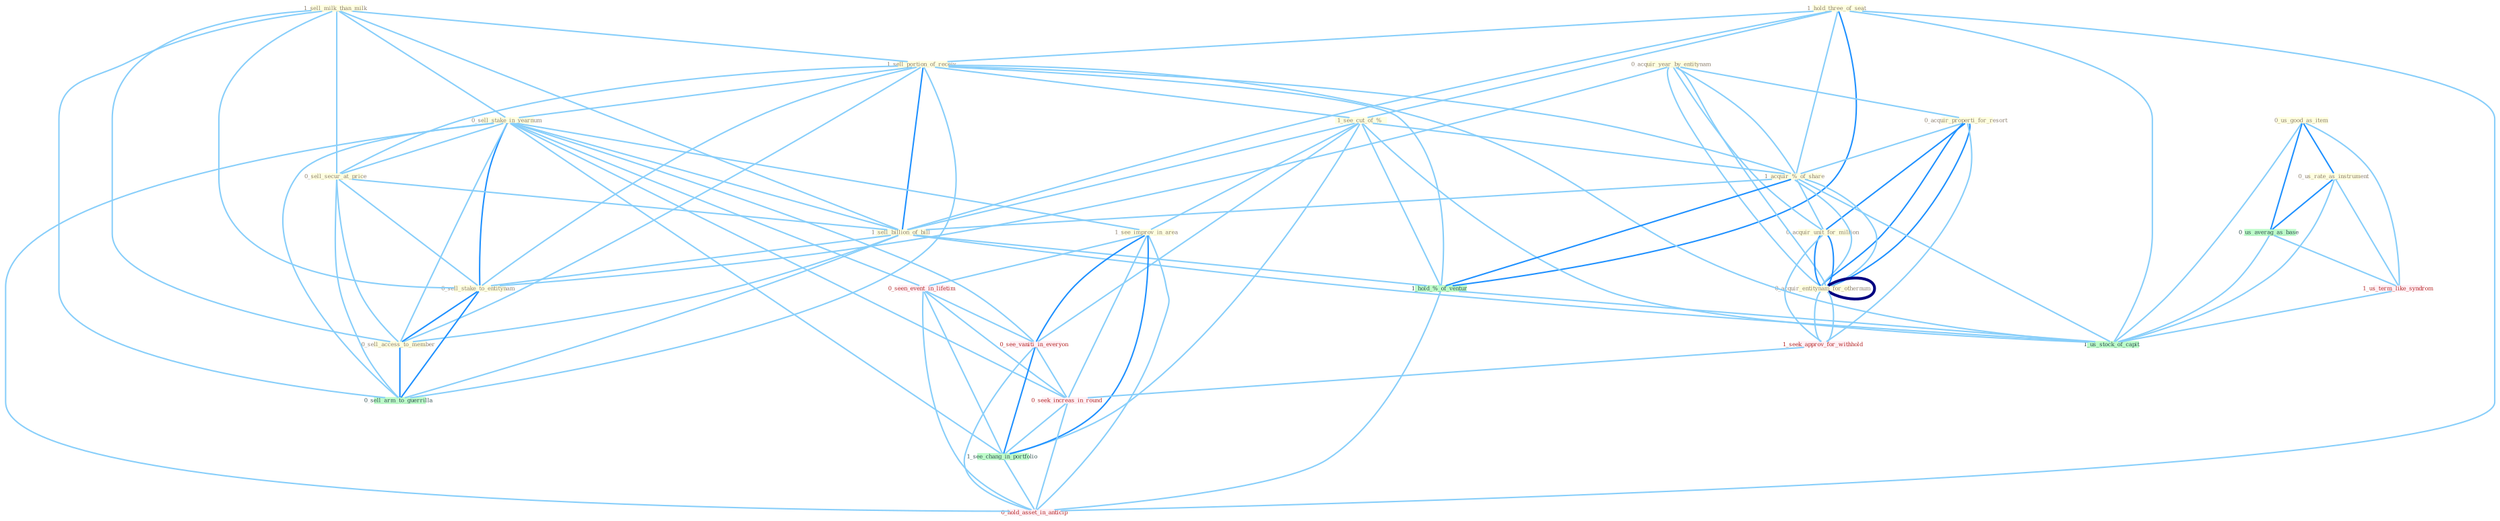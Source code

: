 Graph G{ 
    node
    [shape=polygon,style=filled,width=.5,height=.06,color="#BDFCC9",fixedsize=true,fontsize=4,
    fontcolor="#2f4f4f"];
    {node
    [color="#ffffe0", fontcolor="#8b7d6b"] "1_hold_three_of_seat " "0_acquir_year_by_entitynam " "1_sell_milk_than_milk " "1_sell_portion_of_receiv " "0_us_good_as_item " "0_acquir_properti_for_resort " "0_sell_stake_in_yearnum " "0_sell_secur_at_price " "1_see_cut_of_% " "1_acquir_%_of_share " "1_sell_billion_of_bill " "0_acquir_unit_for_million " "1_see_improv_in_area " "0_acquir_entitynam_for_othernum " "0_us_rate_as_instrument " "0_sell_stake_to_entitynam " "0_sell_access_to_member " "0_acquir_entitynam_for_othernum "}
{node [color="#fff0f5", fontcolor="#b22222"] "0_seen_event_in_lifetim " "1_us_term_like_syndrom " "1_seek_approv_for_withhold " "0_see_vaniti_in_everyon " "0_seek_increas_in_round " "0_hold_asset_in_anticip "}
edge [color="#B0E2FF"];

	"1_hold_three_of_seat " -- "1_sell_portion_of_receiv " [w="1", color="#87cefa" ];
	"1_hold_three_of_seat " -- "1_see_cut_of_% " [w="1", color="#87cefa" ];
	"1_hold_three_of_seat " -- "1_acquir_%_of_share " [w="1", color="#87cefa" ];
	"1_hold_three_of_seat " -- "1_sell_billion_of_bill " [w="1", color="#87cefa" ];
	"1_hold_three_of_seat " -- "1_hold_%_of_ventur " [w="2", color="#1e90ff" , len=0.8];
	"1_hold_three_of_seat " -- "1_us_stock_of_capit " [w="1", color="#87cefa" ];
	"1_hold_three_of_seat " -- "0_hold_asset_in_anticip " [w="1", color="#87cefa" ];
	"0_acquir_year_by_entitynam " -- "0_acquir_properti_for_resort " [w="1", color="#87cefa" ];
	"0_acquir_year_by_entitynam " -- "1_acquir_%_of_share " [w="1", color="#87cefa" ];
	"0_acquir_year_by_entitynam " -- "0_acquir_unit_for_million " [w="1", color="#87cefa" ];
	"0_acquir_year_by_entitynam " -- "0_acquir_entitynam_for_othernum " [w="1", color="#87cefa" ];
	"0_acquir_year_by_entitynam " -- "0_sell_stake_to_entitynam " [w="1", color="#87cefa" ];
	"0_acquir_year_by_entitynam " -- "0_acquir_entitynam_for_othernum " [w="1", color="#87cefa" ];
	"1_sell_milk_than_milk " -- "1_sell_portion_of_receiv " [w="1", color="#87cefa" ];
	"1_sell_milk_than_milk " -- "0_sell_stake_in_yearnum " [w="1", color="#87cefa" ];
	"1_sell_milk_than_milk " -- "0_sell_secur_at_price " [w="1", color="#87cefa" ];
	"1_sell_milk_than_milk " -- "1_sell_billion_of_bill " [w="1", color="#87cefa" ];
	"1_sell_milk_than_milk " -- "0_sell_stake_to_entitynam " [w="1", color="#87cefa" ];
	"1_sell_milk_than_milk " -- "0_sell_access_to_member " [w="1", color="#87cefa" ];
	"1_sell_milk_than_milk " -- "0_sell_arm_to_guerrilla " [w="1", color="#87cefa" ];
	"1_sell_portion_of_receiv " -- "0_sell_stake_in_yearnum " [w="1", color="#87cefa" ];
	"1_sell_portion_of_receiv " -- "0_sell_secur_at_price " [w="1", color="#87cefa" ];
	"1_sell_portion_of_receiv " -- "1_see_cut_of_% " [w="1", color="#87cefa" ];
	"1_sell_portion_of_receiv " -- "1_acquir_%_of_share " [w="1", color="#87cefa" ];
	"1_sell_portion_of_receiv " -- "1_sell_billion_of_bill " [w="2", color="#1e90ff" , len=0.8];
	"1_sell_portion_of_receiv " -- "0_sell_stake_to_entitynam " [w="1", color="#87cefa" ];
	"1_sell_portion_of_receiv " -- "0_sell_access_to_member " [w="1", color="#87cefa" ];
	"1_sell_portion_of_receiv " -- "1_hold_%_of_ventur " [w="1", color="#87cefa" ];
	"1_sell_portion_of_receiv " -- "0_sell_arm_to_guerrilla " [w="1", color="#87cefa" ];
	"1_sell_portion_of_receiv " -- "1_us_stock_of_capit " [w="1", color="#87cefa" ];
	"0_us_good_as_item " -- "0_us_rate_as_instrument " [w="2", color="#1e90ff" , len=0.8];
	"0_us_good_as_item " -- "0_us_averag_as_base " [w="2", color="#1e90ff" , len=0.8];
	"0_us_good_as_item " -- "1_us_term_like_syndrom " [w="1", color="#87cefa" ];
	"0_us_good_as_item " -- "1_us_stock_of_capit " [w="1", color="#87cefa" ];
	"0_acquir_properti_for_resort " -- "1_acquir_%_of_share " [w="1", color="#87cefa" ];
	"0_acquir_properti_for_resort " -- "0_acquir_unit_for_million " [w="2", color="#1e90ff" , len=0.8];
	"0_acquir_properti_for_resort " -- "0_acquir_entitynam_for_othernum " [w="2", color="#1e90ff" , len=0.8];
	"0_acquir_properti_for_resort " -- "0_acquir_entitynam_for_othernum " [w="2", color="#1e90ff" , len=0.8];
	"0_acquir_properti_for_resort " -- "1_seek_approv_for_withhold " [w="1", color="#87cefa" ];
	"0_sell_stake_in_yearnum " -- "0_sell_secur_at_price " [w="1", color="#87cefa" ];
	"0_sell_stake_in_yearnum " -- "1_sell_billion_of_bill " [w="1", color="#87cefa" ];
	"0_sell_stake_in_yearnum " -- "1_see_improv_in_area " [w="1", color="#87cefa" ];
	"0_sell_stake_in_yearnum " -- "0_sell_stake_to_entitynam " [w="2", color="#1e90ff" , len=0.8];
	"0_sell_stake_in_yearnum " -- "0_sell_access_to_member " [w="1", color="#87cefa" ];
	"0_sell_stake_in_yearnum " -- "0_seen_event_in_lifetim " [w="1", color="#87cefa" ];
	"0_sell_stake_in_yearnum " -- "0_see_vaniti_in_everyon " [w="1", color="#87cefa" ];
	"0_sell_stake_in_yearnum " -- "0_sell_arm_to_guerrilla " [w="1", color="#87cefa" ];
	"0_sell_stake_in_yearnum " -- "0_seek_increas_in_round " [w="1", color="#87cefa" ];
	"0_sell_stake_in_yearnum " -- "1_see_chang_in_portfolio " [w="1", color="#87cefa" ];
	"0_sell_stake_in_yearnum " -- "0_hold_asset_in_anticip " [w="1", color="#87cefa" ];
	"0_sell_secur_at_price " -- "1_sell_billion_of_bill " [w="1", color="#87cefa" ];
	"0_sell_secur_at_price " -- "0_sell_stake_to_entitynam " [w="1", color="#87cefa" ];
	"0_sell_secur_at_price " -- "0_sell_access_to_member " [w="1", color="#87cefa" ];
	"0_sell_secur_at_price " -- "0_sell_arm_to_guerrilla " [w="1", color="#87cefa" ];
	"1_see_cut_of_% " -- "1_acquir_%_of_share " [w="1", color="#87cefa" ];
	"1_see_cut_of_% " -- "1_sell_billion_of_bill " [w="1", color="#87cefa" ];
	"1_see_cut_of_% " -- "1_see_improv_in_area " [w="1", color="#87cefa" ];
	"1_see_cut_of_% " -- "1_hold_%_of_ventur " [w="1", color="#87cefa" ];
	"1_see_cut_of_% " -- "0_see_vaniti_in_everyon " [w="1", color="#87cefa" ];
	"1_see_cut_of_% " -- "1_us_stock_of_capit " [w="1", color="#87cefa" ];
	"1_see_cut_of_% " -- "1_see_chang_in_portfolio " [w="1", color="#87cefa" ];
	"1_acquir_%_of_share " -- "1_sell_billion_of_bill " [w="1", color="#87cefa" ];
	"1_acquir_%_of_share " -- "0_acquir_unit_for_million " [w="1", color="#87cefa" ];
	"1_acquir_%_of_share " -- "0_acquir_entitynam_for_othernum " [w="1", color="#87cefa" ];
	"1_acquir_%_of_share " -- "0_acquir_entitynam_for_othernum " [w="1", color="#87cefa" ];
	"1_acquir_%_of_share " -- "1_hold_%_of_ventur " [w="2", color="#1e90ff" , len=0.8];
	"1_acquir_%_of_share " -- "1_us_stock_of_capit " [w="1", color="#87cefa" ];
	"1_sell_billion_of_bill " -- "0_sell_stake_to_entitynam " [w="1", color="#87cefa" ];
	"1_sell_billion_of_bill " -- "0_sell_access_to_member " [w="1", color="#87cefa" ];
	"1_sell_billion_of_bill " -- "1_hold_%_of_ventur " [w="1", color="#87cefa" ];
	"1_sell_billion_of_bill " -- "0_sell_arm_to_guerrilla " [w="1", color="#87cefa" ];
	"1_sell_billion_of_bill " -- "1_us_stock_of_capit " [w="1", color="#87cefa" ];
	"0_acquir_unit_for_million " -- "0_acquir_entitynam_for_othernum " [w="2", color="#1e90ff" , len=0.8];
	"0_acquir_unit_for_million " -- "0_acquir_entitynam_for_othernum " [w="2", color="#1e90ff" , len=0.8];
	"0_acquir_unit_for_million " -- "1_seek_approv_for_withhold " [w="1", color="#87cefa" ];
	"1_see_improv_in_area " -- "0_seen_event_in_lifetim " [w="1", color="#87cefa" ];
	"1_see_improv_in_area " -- "0_see_vaniti_in_everyon " [w="2", color="#1e90ff" , len=0.8];
	"1_see_improv_in_area " -- "0_seek_increas_in_round " [w="1", color="#87cefa" ];
	"1_see_improv_in_area " -- "1_see_chang_in_portfolio " [w="2", color="#1e90ff" , len=0.8];
	"1_see_improv_in_area " -- "0_hold_asset_in_anticip " [w="1", color="#87cefa" ];
	"0_acquir_entitynam_for_othernum " -- "0_acquir_entitynam_for_othernum " [w="4", style=bold, color="#000080", len=0.4];
	"0_acquir_entitynam_for_othernum " -- "1_seek_approv_for_withhold " [w="1", color="#87cefa" ];
	"0_us_rate_as_instrument " -- "0_us_averag_as_base " [w="2", color="#1e90ff" , len=0.8];
	"0_us_rate_as_instrument " -- "1_us_term_like_syndrom " [w="1", color="#87cefa" ];
	"0_us_rate_as_instrument " -- "1_us_stock_of_capit " [w="1", color="#87cefa" ];
	"0_sell_stake_to_entitynam " -- "0_sell_access_to_member " [w="2", color="#1e90ff" , len=0.8];
	"0_sell_stake_to_entitynam " -- "0_sell_arm_to_guerrilla " [w="2", color="#1e90ff" , len=0.8];
	"0_sell_access_to_member " -- "0_sell_arm_to_guerrilla " [w="2", color="#1e90ff" , len=0.8];
	"0_acquir_entitynam_for_othernum " -- "1_seek_approv_for_withhold " [w="1", color="#87cefa" ];
	"0_seen_event_in_lifetim " -- "0_see_vaniti_in_everyon " [w="1", color="#87cefa" ];
	"0_seen_event_in_lifetim " -- "0_seek_increas_in_round " [w="1", color="#87cefa" ];
	"0_seen_event_in_lifetim " -- "1_see_chang_in_portfolio " [w="1", color="#87cefa" ];
	"0_seen_event_in_lifetim " -- "0_hold_asset_in_anticip " [w="1", color="#87cefa" ];
	"0_us_averag_as_base " -- "1_us_term_like_syndrom " [w="1", color="#87cefa" ];
	"0_us_averag_as_base " -- "1_us_stock_of_capit " [w="1", color="#87cefa" ];
	"1_us_term_like_syndrom " -- "1_us_stock_of_capit " [w="1", color="#87cefa" ];
	"1_seek_approv_for_withhold " -- "0_seek_increas_in_round " [w="1", color="#87cefa" ];
	"1_hold_%_of_ventur " -- "1_us_stock_of_capit " [w="1", color="#87cefa" ];
	"1_hold_%_of_ventur " -- "0_hold_asset_in_anticip " [w="1", color="#87cefa" ];
	"0_see_vaniti_in_everyon " -- "0_seek_increas_in_round " [w="1", color="#87cefa" ];
	"0_see_vaniti_in_everyon " -- "1_see_chang_in_portfolio " [w="2", color="#1e90ff" , len=0.8];
	"0_see_vaniti_in_everyon " -- "0_hold_asset_in_anticip " [w="1", color="#87cefa" ];
	"0_seek_increas_in_round " -- "1_see_chang_in_portfolio " [w="1", color="#87cefa" ];
	"0_seek_increas_in_round " -- "0_hold_asset_in_anticip " [w="1", color="#87cefa" ];
	"1_see_chang_in_portfolio " -- "0_hold_asset_in_anticip " [w="1", color="#87cefa" ];
}